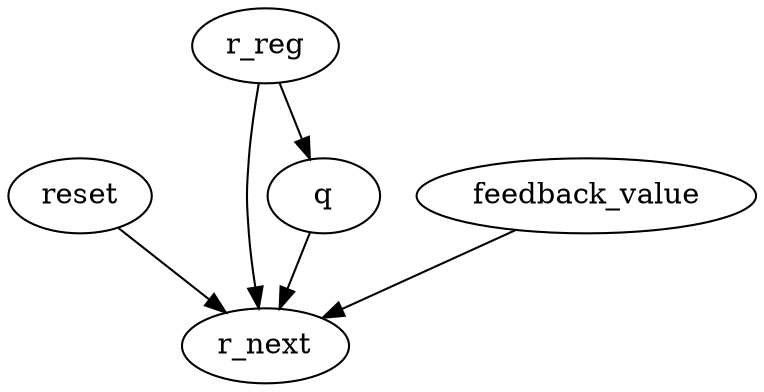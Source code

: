 strict digraph "" {
	reset -> r_next	[weight=1.0];
	r_reg -> r_next	[weight=1.0];
	r_reg -> q	[weight=1.0];
	q -> r_next	[weight=1.0];
	feedback_value -> r_next	[weight=1.0];
}
